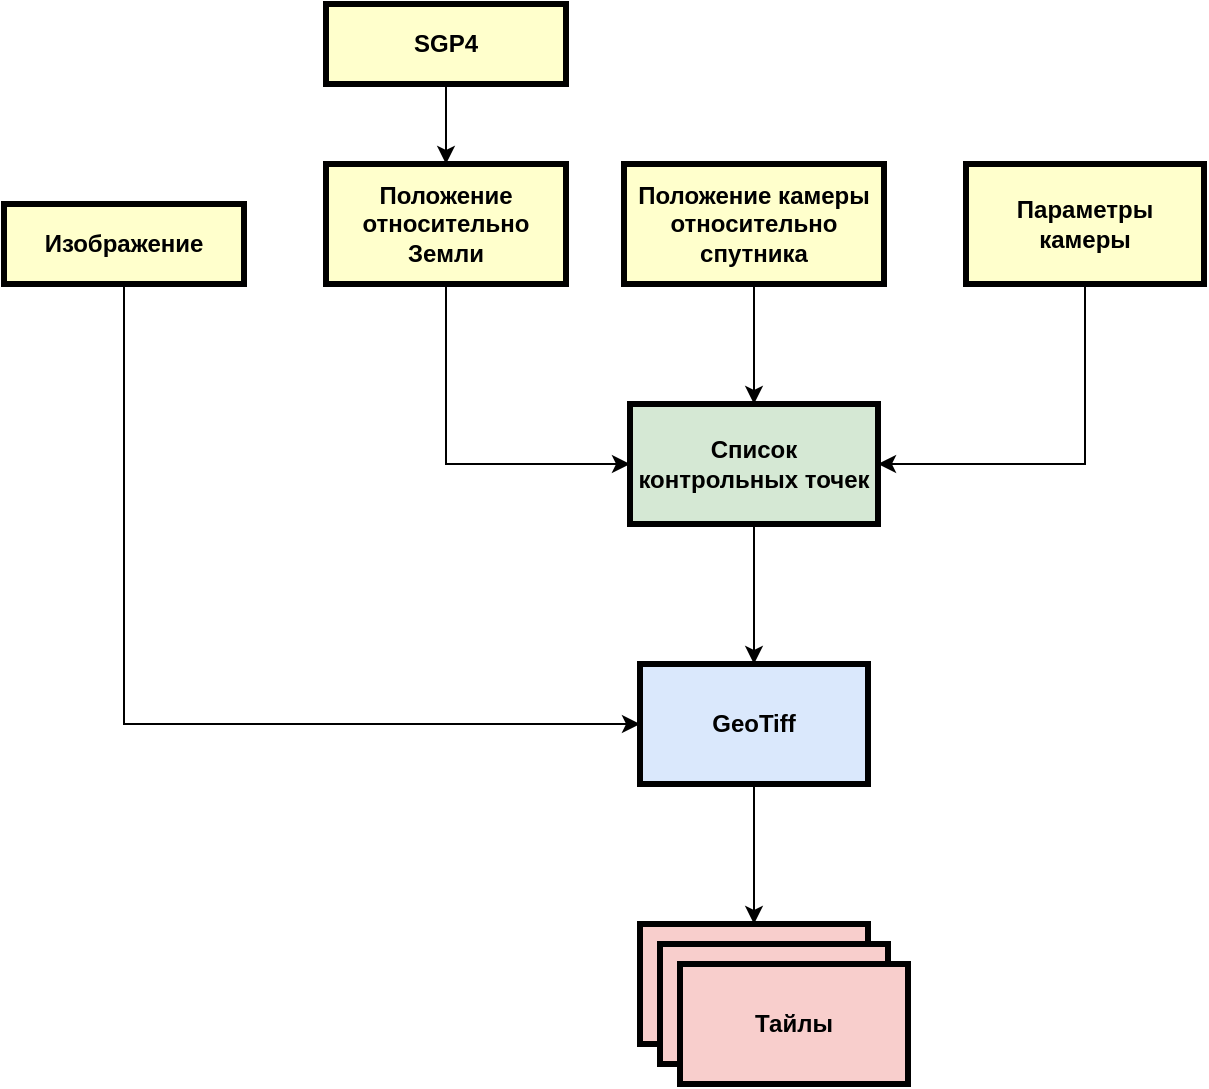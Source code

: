 <mxfile version="12.9.12" type="device"><diagram name="Page-1" id="c7558073-3199-34d8-9f00-42111426c3f3"><mxGraphModel dx="788" dy="1702" grid="1" gridSize="10" guides="1" tooltips="1" connect="1" arrows="1" fold="1" page="1" pageScale="1" pageWidth="826" pageHeight="1169" background="#ffffff" math="0" shadow="0"><root><mxCell id="0"/><mxCell id="1" parent="0"/><mxCell id="Vw57MrMI-koN7MKJbCDT-107" style="edgeStyle=orthogonalEdgeStyle;rounded=0;orthogonalLoop=1;jettySize=auto;html=1;entryX=0;entryY=0.5;entryDx=0;entryDy=0;exitX=0.5;exitY=1;exitDx=0;exitDy=0;" edge="1" parent="1" source="4" target="Vw57MrMI-koN7MKJbCDT-105"><mxGeometry relative="1" as="geometry"/></mxCell><mxCell id="4" value="Изображение" style="whiteSpace=wrap;align=center;verticalAlign=middle;fontStyle=1;strokeWidth=3;fillColor=#FFFFCC" parent="1" vertex="1"><mxGeometry x="80" y="-160" width="120" height="40" as="geometry"/></mxCell><mxCell id="Vw57MrMI-koN7MKJbCDT-102" style="edgeStyle=orthogonalEdgeStyle;rounded=0;orthogonalLoop=1;jettySize=auto;html=1;entryX=0;entryY=0.5;entryDx=0;entryDy=0;exitX=0.5;exitY=1;exitDx=0;exitDy=0;" edge="1" parent="1" source="Vw57MrMI-koN7MKJbCDT-96" target="Vw57MrMI-koN7MKJbCDT-101"><mxGeometry relative="1" as="geometry"/></mxCell><mxCell id="Vw57MrMI-koN7MKJbCDT-96" value="Положение относительно Земли" style="whiteSpace=wrap;align=center;verticalAlign=middle;fontStyle=1;strokeWidth=3;fillColor=#FFFFCC" vertex="1" parent="1"><mxGeometry x="241" y="-180" width="120" height="60" as="geometry"/></mxCell><mxCell id="Vw57MrMI-koN7MKJbCDT-98" style="edgeStyle=orthogonalEdgeStyle;rounded=0;orthogonalLoop=1;jettySize=auto;html=1;" edge="1" parent="1" source="Vw57MrMI-koN7MKJbCDT-97" target="Vw57MrMI-koN7MKJbCDT-96"><mxGeometry relative="1" as="geometry"/></mxCell><mxCell id="Vw57MrMI-koN7MKJbCDT-97" value="SGP4" style="whiteSpace=wrap;align=center;verticalAlign=middle;fontStyle=1;strokeWidth=3;fillColor=#FFFFCC" vertex="1" parent="1"><mxGeometry x="241" y="-260" width="120" height="40" as="geometry"/></mxCell><mxCell id="Vw57MrMI-koN7MKJbCDT-103" style="edgeStyle=orthogonalEdgeStyle;rounded=0;orthogonalLoop=1;jettySize=auto;html=1;entryX=0.5;entryY=0;entryDx=0;entryDy=0;" edge="1" parent="1" source="Vw57MrMI-koN7MKJbCDT-99" target="Vw57MrMI-koN7MKJbCDT-101"><mxGeometry relative="1" as="geometry"/></mxCell><mxCell id="Vw57MrMI-koN7MKJbCDT-99" value="Положение камеры относительно спутника" style="whiteSpace=wrap;align=center;verticalAlign=middle;fontStyle=1;strokeWidth=3;fillColor=#FFFFCC" vertex="1" parent="1"><mxGeometry x="390" y="-180" width="130" height="60" as="geometry"/></mxCell><mxCell id="Vw57MrMI-koN7MKJbCDT-104" style="edgeStyle=orthogonalEdgeStyle;rounded=0;orthogonalLoop=1;jettySize=auto;html=1;entryX=1;entryY=0.5;entryDx=0;entryDy=0;exitX=0.5;exitY=1;exitDx=0;exitDy=0;" edge="1" parent="1" source="Vw57MrMI-koN7MKJbCDT-100" target="Vw57MrMI-koN7MKJbCDT-101"><mxGeometry relative="1" as="geometry"/></mxCell><mxCell id="Vw57MrMI-koN7MKJbCDT-100" value="Параметры камеры" style="whiteSpace=wrap;align=center;verticalAlign=middle;fontStyle=1;strokeWidth=3;fillColor=#FFFFCC" vertex="1" parent="1"><mxGeometry x="561" y="-180" width="119" height="60" as="geometry"/></mxCell><mxCell id="Vw57MrMI-koN7MKJbCDT-106" style="edgeStyle=orthogonalEdgeStyle;rounded=0;orthogonalLoop=1;jettySize=auto;html=1;entryX=0.5;entryY=0;entryDx=0;entryDy=0;" edge="1" parent="1" source="Vw57MrMI-koN7MKJbCDT-101" target="Vw57MrMI-koN7MKJbCDT-105"><mxGeometry relative="1" as="geometry"/></mxCell><mxCell id="Vw57MrMI-koN7MKJbCDT-101" value="Список контрольных точек" style="whiteSpace=wrap;align=center;verticalAlign=middle;fontStyle=1;strokeWidth=3;fillColor=#d5e8d4;strokeColor=#000000;" vertex="1" parent="1"><mxGeometry x="393" y="-60" width="124" height="60" as="geometry"/></mxCell><mxCell id="Vw57MrMI-koN7MKJbCDT-111" style="edgeStyle=orthogonalEdgeStyle;rounded=0;orthogonalLoop=1;jettySize=auto;html=1;entryX=0.5;entryY=0;entryDx=0;entryDy=0;" edge="1" parent="1" source="Vw57MrMI-koN7MKJbCDT-105" target="Vw57MrMI-koN7MKJbCDT-108"><mxGeometry relative="1" as="geometry"/></mxCell><mxCell id="Vw57MrMI-koN7MKJbCDT-105" value="GeoTiff" style="whiteSpace=wrap;align=center;verticalAlign=middle;fontStyle=1;strokeWidth=3;fillColor=#dae8fc;strokeColor=#000000;" vertex="1" parent="1"><mxGeometry x="398" y="70" width="114" height="60" as="geometry"/></mxCell><mxCell id="Vw57MrMI-koN7MKJbCDT-108" value="Тайлы" style="whiteSpace=wrap;align=center;verticalAlign=middle;fontStyle=1;strokeWidth=3;fillColor=#f8cecc;strokeColor=#000000;" vertex="1" parent="1"><mxGeometry x="398" y="200" width="114" height="60" as="geometry"/></mxCell><mxCell id="Vw57MrMI-koN7MKJbCDT-109" value="Тайлы" style="whiteSpace=wrap;align=center;verticalAlign=middle;fontStyle=1;strokeWidth=3;fillColor=#f8cecc;strokeColor=#000000;" vertex="1" parent="1"><mxGeometry x="408" y="210" width="114" height="60" as="geometry"/></mxCell><mxCell id="Vw57MrMI-koN7MKJbCDT-110" value="Тайлы" style="whiteSpace=wrap;align=center;verticalAlign=middle;fontStyle=1;strokeWidth=3;fillColor=#f8cecc;strokeColor=#000000;" vertex="1" parent="1"><mxGeometry x="418" y="220" width="114" height="60" as="geometry"/></mxCell></root></mxGraphModel></diagram></mxfile>